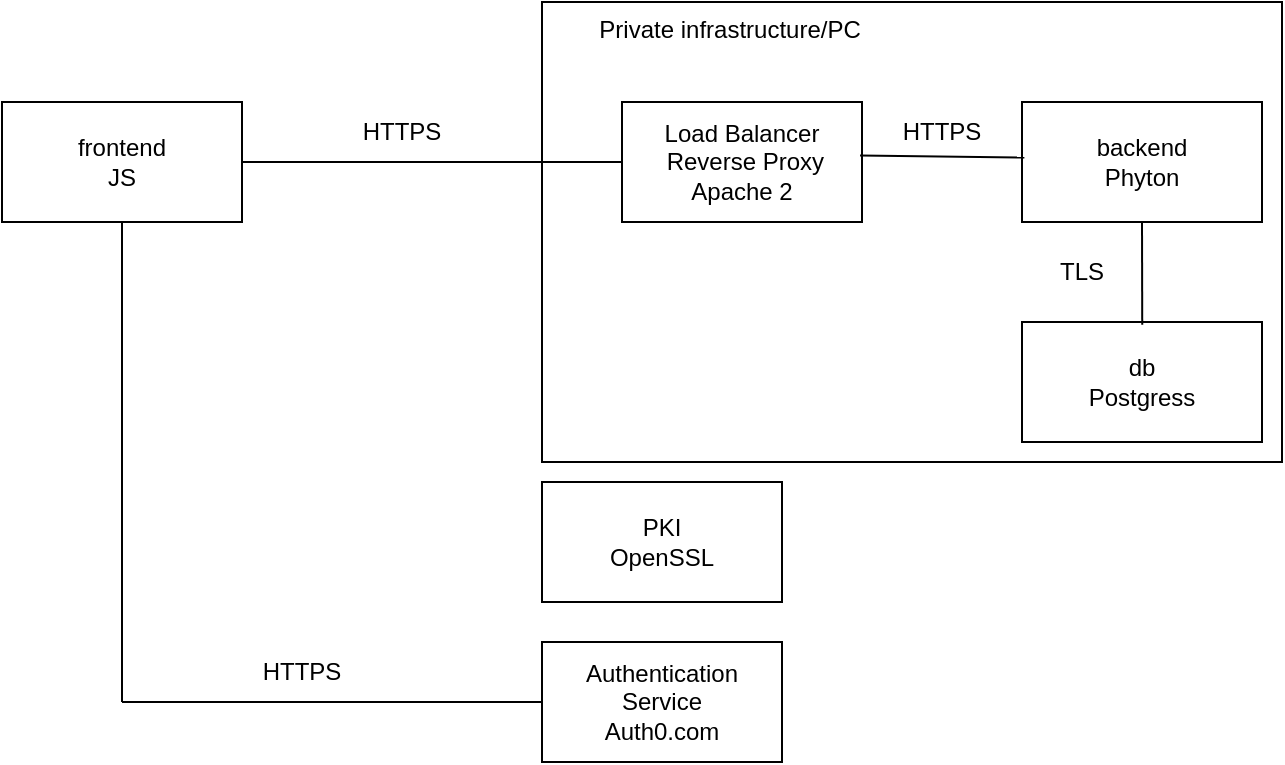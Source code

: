 <mxfile version="20.3.2" type="device"><diagram id="owFDdAJb9cI_1x4cE_el" name="Pagina-1"><mxGraphModel dx="755" dy="376" grid="1" gridSize="10" guides="1" tooltips="1" connect="1" arrows="1" fold="1" page="1" pageScale="1" pageWidth="827" pageHeight="1169" math="0" shadow="0"><root><mxCell id="0"/><mxCell id="1" parent="0"/><mxCell id="oDjj_qufot13Ex1RzZHT-1" value="&lt;span style=&quot;white-space: pre;&quot;&gt;&#9;&lt;/span&gt;Private infrastructure/PC" style="rounded=0;whiteSpace=wrap;html=1;align=left;verticalAlign=top;" vertex="1" parent="1"><mxGeometry x="350" y="180" width="370" height="230" as="geometry"/></mxCell><mxCell id="oDjj_qufot13Ex1RzZHT-2" value="&lt;div&gt;backend&lt;/div&gt;&lt;div&gt;Phyton&lt;br&gt;&lt;/div&gt;" style="rounded=0;whiteSpace=wrap;html=1;" vertex="1" parent="1"><mxGeometry x="590" y="230" width="120" height="60" as="geometry"/></mxCell><mxCell id="oDjj_qufot13Ex1RzZHT-3" value="&lt;div&gt;db&lt;/div&gt;&lt;div&gt;Postgress&lt;br&gt;&lt;/div&gt;" style="rounded=0;whiteSpace=wrap;html=1;" vertex="1" parent="1"><mxGeometry x="590" y="340" width="120" height="60" as="geometry"/></mxCell><mxCell id="oDjj_qufot13Ex1RzZHT-4" value="&lt;div&gt;Load Balancer&lt;/div&gt;&lt;div&gt;&amp;nbsp;Reverse Proxy&lt;/div&gt;&lt;div&gt;Apache 2&lt;br&gt;&lt;/div&gt;" style="rounded=0;whiteSpace=wrap;html=1;" vertex="1" parent="1"><mxGeometry x="390" y="230" width="120" height="60" as="geometry"/></mxCell><mxCell id="oDjj_qufot13Ex1RzZHT-7" value="" style="endArrow=none;html=1;rounded=0;exitX=0.501;exitY=0.022;exitDx=0;exitDy=0;exitPerimeter=0;" edge="1" parent="1" source="oDjj_qufot13Ex1RzZHT-3"><mxGeometry width="50" height="50" relative="1" as="geometry"><mxPoint x="600" y="340" as="sourcePoint"/><mxPoint x="650" y="290" as="targetPoint"/></mxGeometry></mxCell><mxCell id="oDjj_qufot13Ex1RzZHT-8" value="" style="endArrow=none;html=1;rounded=0;entryX=0.01;entryY=0.463;entryDx=0;entryDy=0;entryPerimeter=0;exitX=0.992;exitY=0.446;exitDx=0;exitDy=0;exitPerimeter=0;" edge="1" parent="1" source="oDjj_qufot13Ex1RzZHT-4" target="oDjj_qufot13Ex1RzZHT-2"><mxGeometry width="50" height="50" relative="1" as="geometry"><mxPoint x="520" y="330" as="sourcePoint"/><mxPoint x="570" y="280" as="targetPoint"/></mxGeometry></mxCell><mxCell id="oDjj_qufot13Ex1RzZHT-9" value="&lt;div&gt;frontend&lt;/div&gt;&lt;div&gt;JS&lt;br&gt;&lt;/div&gt;" style="rounded=0;whiteSpace=wrap;html=1;" vertex="1" parent="1"><mxGeometry x="80" y="230" width="120" height="60" as="geometry"/></mxCell><mxCell id="oDjj_qufot13Ex1RzZHT-10" value="" style="endArrow=none;html=1;rounded=0;entryX=0;entryY=0.5;entryDx=0;entryDy=0;exitX=1;exitY=0.5;exitDx=0;exitDy=0;" edge="1" parent="1" source="oDjj_qufot13Ex1RzZHT-9" target="oDjj_qufot13Ex1RzZHT-4"><mxGeometry width="50" height="50" relative="1" as="geometry"><mxPoint x="390" y="370" as="sourcePoint"/><mxPoint x="440" y="320" as="targetPoint"/></mxGeometry></mxCell><mxCell id="oDjj_qufot13Ex1RzZHT-11" value="&lt;div&gt;PKI&lt;/div&gt;&lt;div&gt;OpenSSL&lt;br&gt;&lt;/div&gt;" style="rounded=0;whiteSpace=wrap;html=1;" vertex="1" parent="1"><mxGeometry x="350" y="420" width="120" height="60" as="geometry"/></mxCell><mxCell id="oDjj_qufot13Ex1RzZHT-12" value="&lt;div&gt;Authentication Service&lt;/div&gt;&lt;div&gt;Auth0.com&lt;br&gt;&lt;/div&gt;" style="rounded=0;whiteSpace=wrap;html=1;" vertex="1" parent="1"><mxGeometry x="350" y="500" width="120" height="60" as="geometry"/></mxCell><mxCell id="oDjj_qufot13Ex1RzZHT-13" value="" style="endArrow=none;html=1;rounded=0;entryX=0.5;entryY=1;entryDx=0;entryDy=0;" edge="1" parent="1" target="oDjj_qufot13Ex1RzZHT-9"><mxGeometry width="50" height="50" relative="1" as="geometry"><mxPoint x="140" y="530" as="sourcePoint"/><mxPoint x="440" y="400" as="targetPoint"/></mxGeometry></mxCell><mxCell id="oDjj_qufot13Ex1RzZHT-14" value="" style="endArrow=none;html=1;rounded=0;entryX=0;entryY=0.5;entryDx=0;entryDy=0;" edge="1" parent="1" target="oDjj_qufot13Ex1RzZHT-12"><mxGeometry width="50" height="50" relative="1" as="geometry"><mxPoint x="140" y="530" as="sourcePoint"/><mxPoint x="440" y="400" as="targetPoint"/></mxGeometry></mxCell><mxCell id="oDjj_qufot13Ex1RzZHT-15" value="HTTPS" style="text;html=1;strokeColor=none;fillColor=none;align=center;verticalAlign=middle;whiteSpace=wrap;rounded=0;" vertex="1" parent="1"><mxGeometry x="520" y="230" width="60" height="30" as="geometry"/></mxCell><mxCell id="oDjj_qufot13Ex1RzZHT-16" value="HTTPS" style="text;html=1;strokeColor=none;fillColor=none;align=center;verticalAlign=middle;whiteSpace=wrap;rounded=0;" vertex="1" parent="1"><mxGeometry x="250" y="230" width="60" height="30" as="geometry"/></mxCell><mxCell id="oDjj_qufot13Ex1RzZHT-17" value="HTTPS" style="text;html=1;strokeColor=none;fillColor=none;align=center;verticalAlign=middle;whiteSpace=wrap;rounded=0;" vertex="1" parent="1"><mxGeometry x="200" y="500" width="60" height="30" as="geometry"/></mxCell><mxCell id="oDjj_qufot13Ex1RzZHT-18" value="&lt;div&gt;TLS&lt;/div&gt;" style="text;html=1;strokeColor=none;fillColor=none;align=center;verticalAlign=middle;whiteSpace=wrap;rounded=0;" vertex="1" parent="1"><mxGeometry x="590" y="300" width="60" height="30" as="geometry"/></mxCell></root></mxGraphModel></diagram></mxfile>